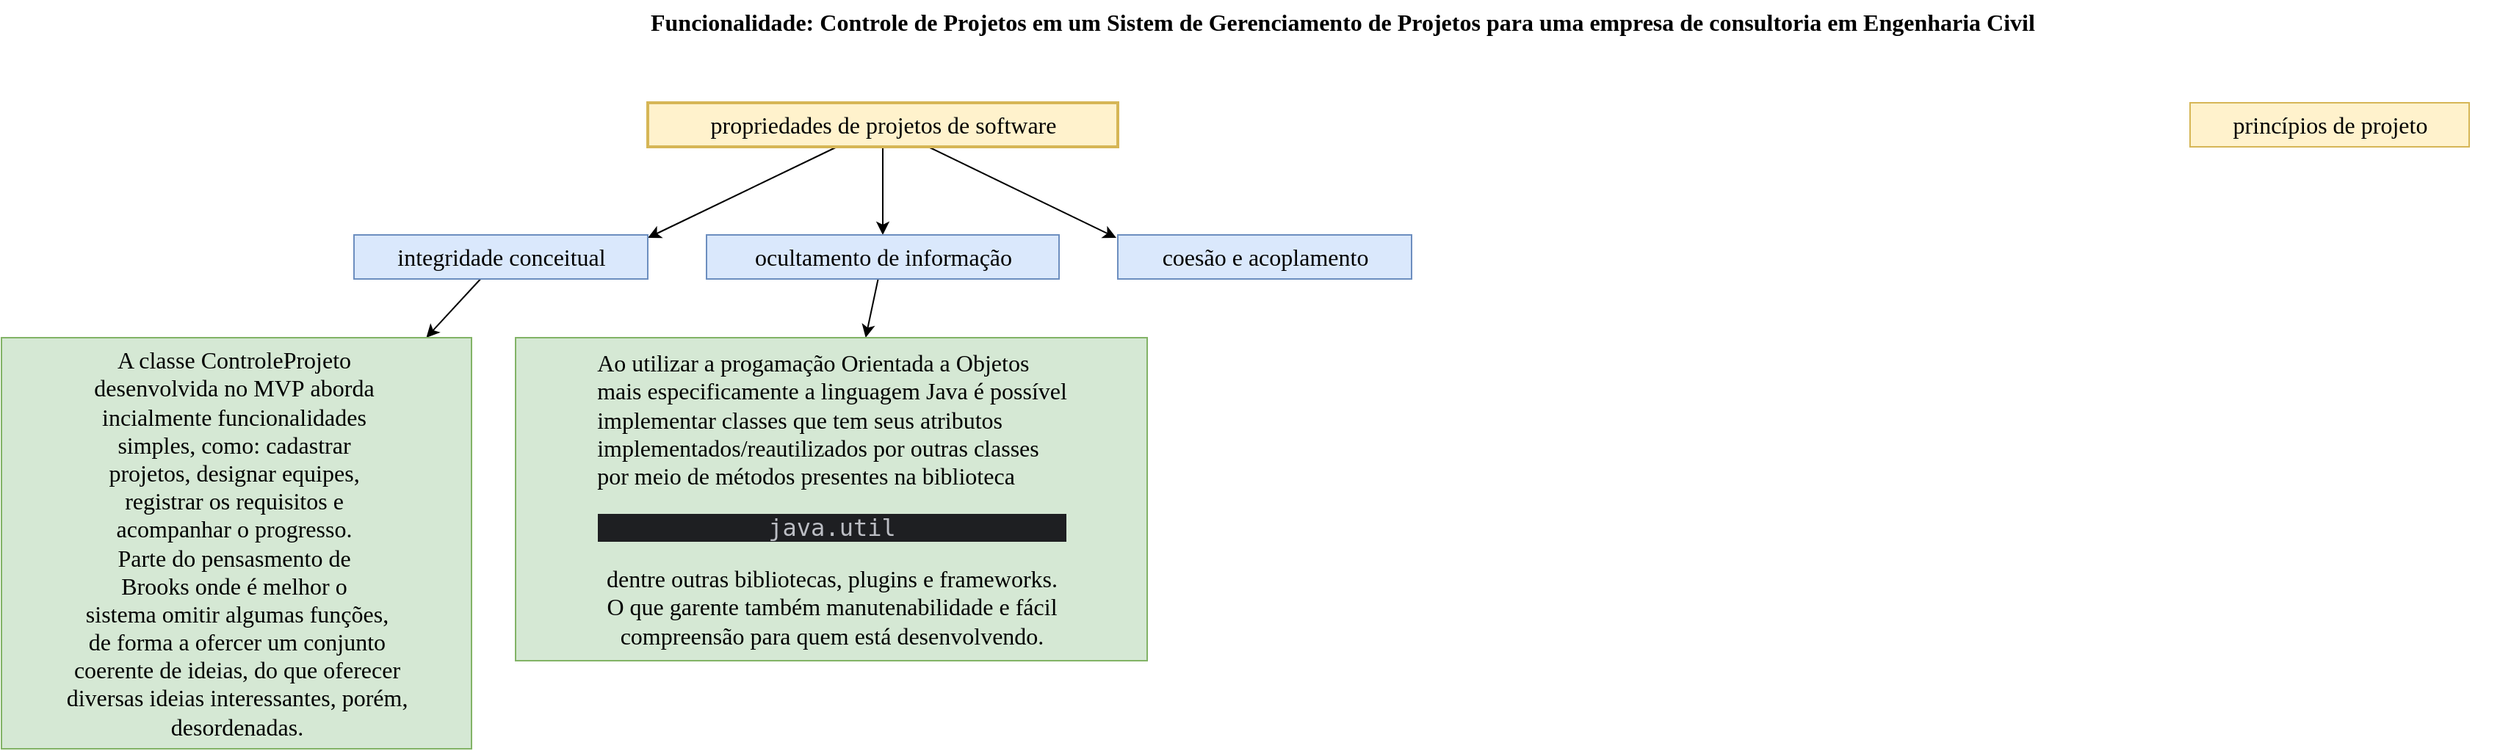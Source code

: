 <mxfile version="20.8.16" type="device"><diagram name="Página-1" id="H5MuItUH7yLT1Mwbo5w6"><mxGraphModel dx="2603" dy="836" grid="1" gridSize="10" guides="1" tooltips="1" connect="1" arrows="1" fold="1" page="1" pageScale="1" pageWidth="1169" pageHeight="827" math="0" shadow="0"><root><mxCell id="0"/><mxCell id="1" parent="0"/><mxCell id="K2s0D_GUaI4HdOoe-uHt-1" value="&lt;b style=&quot;background-color: initial;&quot;&gt;&lt;font style=&quot;font-size: 16px;&quot; face=&quot;Verdana&quot;&gt;Funcionalidade: Controle de Projetos em um Sistem de Gerenciamento de Projetos para uma empresa de consultoria em Engenharia Civil&lt;/font&gt;&lt;/b&gt;" style="text;html=1;align=left;verticalAlign=middle;resizable=0;points=[];autosize=1;strokeColor=none;fillColor=none;" vertex="1" parent="1"><mxGeometry x="80" y="50" width="1260" height="30" as="geometry"/></mxCell><mxCell id="K2s0D_GUaI4HdOoe-uHt-2" value="princípios de projeto" style="text;html=1;align=center;verticalAlign=middle;resizable=0;points=[];autosize=1;strokeColor=#d6b656;fillColor=#fff2cc;fontSize=16;fontFamily=Verdana;" vertex="1" parent="1"><mxGeometry x="1130" y="120" width="190" height="30" as="geometry"/></mxCell><mxCell id="K2s0D_GUaI4HdOoe-uHt-10" value="" style="edgeStyle=none;rounded=0;orthogonalLoop=1;jettySize=auto;html=1;fontFamily=Verdana;fontSize=16;entryX=1;entryY=0.067;entryDx=0;entryDy=0;entryPerimeter=0;" edge="1" parent="1" source="K2s0D_GUaI4HdOoe-uHt-3" target="K2s0D_GUaI4HdOoe-uHt-5"><mxGeometry relative="1" as="geometry"/></mxCell><mxCell id="K2s0D_GUaI4HdOoe-uHt-11" value="" style="edgeStyle=none;rounded=0;orthogonalLoop=1;jettySize=auto;html=1;fontFamily=Verdana;fontSize=16;entryX=-0.005;entryY=0.067;entryDx=0;entryDy=0;entryPerimeter=0;" edge="1" parent="1" source="K2s0D_GUaI4HdOoe-uHt-3" target="K2s0D_GUaI4HdOoe-uHt-7"><mxGeometry relative="1" as="geometry"/></mxCell><mxCell id="K2s0D_GUaI4HdOoe-uHt-12" value="" style="edgeStyle=none;rounded=0;orthogonalLoop=1;jettySize=auto;html=1;fontFamily=Verdana;fontSize=16;" edge="1" parent="1" source="K2s0D_GUaI4HdOoe-uHt-3" target="K2s0D_GUaI4HdOoe-uHt-6"><mxGeometry relative="1" as="geometry"/></mxCell><mxCell id="K2s0D_GUaI4HdOoe-uHt-3" value="propriedades de projetos de software" style="text;html=1;align=center;verticalAlign=middle;resizable=0;points=[];autosize=1;strokeColor=#d6b656;fillColor=#fff2cc;fontSize=16;fontFamily=Verdana;rounded=0;perimeterSpacing=0;strokeWidth=2;" vertex="1" parent="1"><mxGeometry x="80" y="120" width="320" height="30" as="geometry"/></mxCell><mxCell id="K2s0D_GUaI4HdOoe-uHt-16" value="" style="edgeStyle=none;rounded=0;orthogonalLoop=1;jettySize=auto;html=1;fontFamily=Verdana;fontSize=16;" edge="1" parent="1" source="K2s0D_GUaI4HdOoe-uHt-5" target="K2s0D_GUaI4HdOoe-uHt-15"><mxGeometry relative="1" as="geometry"/></mxCell><mxCell id="K2s0D_GUaI4HdOoe-uHt-5" value="integridade conceitual" style="text;html=1;align=center;verticalAlign=middle;resizable=0;points=[];autosize=1;strokeColor=#6c8ebf;fillColor=#dae8fc;fontSize=16;fontFamily=Verdana;" vertex="1" parent="1"><mxGeometry x="-120" y="210" width="200" height="30" as="geometry"/></mxCell><mxCell id="K2s0D_GUaI4HdOoe-uHt-18" value="" style="edgeStyle=none;rounded=0;orthogonalLoop=1;jettySize=auto;html=1;fontFamily=Verdana;fontSize=16;" edge="1" parent="1" source="K2s0D_GUaI4HdOoe-uHt-6" target="K2s0D_GUaI4HdOoe-uHt-17"><mxGeometry relative="1" as="geometry"/></mxCell><mxCell id="K2s0D_GUaI4HdOoe-uHt-6" value="ocultamento de informação" style="text;html=1;align=center;verticalAlign=middle;resizable=0;points=[];autosize=1;strokeColor=#6c8ebf;fillColor=#dae8fc;fontSize=16;fontFamily=Verdana;" vertex="1" parent="1"><mxGeometry x="120" y="210" width="240" height="30" as="geometry"/></mxCell><mxCell id="K2s0D_GUaI4HdOoe-uHt-7" value="coesão e acoplamento" style="text;html=1;align=center;verticalAlign=middle;resizable=0;points=[];autosize=1;strokeColor=#6c8ebf;fillColor=#dae8fc;fontSize=16;fontFamily=Verdana;" vertex="1" parent="1"><mxGeometry x="400" y="210" width="200" height="30" as="geometry"/></mxCell><mxCell id="K2s0D_GUaI4HdOoe-uHt-15" value="&lt;div style=&quot;&quot;&gt;&lt;span style=&quot;background-color: initial;&quot;&gt;A classe ControleProjeto&amp;nbsp;&lt;/span&gt;&lt;/div&gt;&lt;div style=&quot;&quot;&gt;&lt;span style=&quot;background-color: initial;&quot;&gt;desenvolvida&amp;nbsp;&lt;/span&gt;&lt;span style=&quot;background-color: initial;&quot;&gt;no MVP&amp;nbsp;&lt;/span&gt;&lt;span style=&quot;background-color: initial;&quot;&gt;aborda&amp;nbsp;&lt;/span&gt;&lt;/div&gt;&lt;div style=&quot;&quot;&gt;&lt;span style=&quot;background-color: initial;&quot;&gt;incialmente&amp;nbsp;&lt;/span&gt;&lt;span style=&quot;background-color: initial;&quot;&gt;funcionalidades&amp;nbsp;&lt;/span&gt;&lt;/div&gt;&lt;div style=&quot;&quot;&gt;&lt;span style=&quot;background-color: initial;&quot;&gt;simples,&amp;nbsp;&lt;/span&gt;&lt;span style=&quot;background-color: initial;&quot;&gt;como: cadastrar&amp;nbsp;&lt;/span&gt;&lt;/div&gt;&lt;div style=&quot;&quot;&gt;&lt;span style=&quot;background-color: initial;&quot;&gt;projetos,&amp;nbsp;&lt;/span&gt;&lt;span style=&quot;background-color: initial;&quot;&gt;designar equipes,&amp;nbsp;&lt;/span&gt;&lt;/div&gt;&lt;div style=&quot;&quot;&gt;&lt;span style=&quot;background-color: initial;&quot;&gt;registrar&amp;nbsp;&lt;/span&gt;&lt;span style=&quot;background-color: initial;&quot;&gt;os requisitos e&amp;nbsp;&lt;/span&gt;&lt;/div&gt;&lt;div style=&quot;&quot;&gt;&lt;span style=&quot;background-color: initial;&quot;&gt;acompanhar&amp;nbsp;&lt;/span&gt;&lt;span style=&quot;background-color: initial;&quot;&gt;o progresso.&amp;nbsp;&lt;/span&gt;&lt;/div&gt;&lt;div style=&quot;&quot;&gt;&lt;span style=&quot;background-color: initial;&quot;&gt;Parte do pensasmento de&amp;nbsp;&lt;/span&gt;&lt;/div&gt;&lt;div style=&quot;&quot;&gt;&lt;span style=&quot;background-color: initial;&quot;&gt;Brooks onde é melhor o&amp;nbsp;&lt;/span&gt;&lt;/div&gt;&lt;div style=&quot;&quot;&gt;&lt;span style=&quot;background-color: initial;&quot;&gt;sistema omitir algumas funções,&lt;/span&gt;&lt;/div&gt;&lt;div style=&quot;&quot;&gt;&lt;span style=&quot;background-color: initial;&quot;&gt;de forma a ofercer um conjunto&lt;/span&gt;&lt;/div&gt;&lt;div style=&quot;&quot;&gt;&lt;span style=&quot;background-color: initial;&quot;&gt;coerente de ideias, do que oferecer&lt;/span&gt;&lt;/div&gt;&lt;div style=&quot;&quot;&gt;&lt;span style=&quot;background-color: initial;&quot;&gt;diversas ideias interessantes, porém,&lt;/span&gt;&lt;/div&gt;&lt;div style=&quot;&quot;&gt;&lt;span style=&quot;background-color: initial;&quot;&gt;desordenadas.&lt;/span&gt;&lt;/div&gt;" style="text;html=1;align=center;verticalAlign=middle;resizable=0;points=[];autosize=1;strokeColor=#82b366;fillColor=#d5e8d4;fontSize=16;fontFamily=Verdana;" vertex="1" parent="1"><mxGeometry x="-360" y="280" width="320" height="280" as="geometry"/></mxCell><mxCell id="K2s0D_GUaI4HdOoe-uHt-17" value="&lt;div style=&quot;text-align: left;&quot;&gt;&lt;span style=&quot;background-color: initial;&quot;&gt;Ao utilizar a progamação Orientada a Objetos&lt;/span&gt;&lt;/div&gt;&lt;div style=&quot;text-align: left;&quot;&gt;&lt;span style=&quot;background-color: initial;&quot;&gt;mais especificamente a linguagem Java é possível&lt;/span&gt;&lt;/div&gt;&lt;div style=&quot;text-align: left;&quot;&gt;&lt;span style=&quot;background-color: initial;&quot;&gt;implementar classes que tem seus atributos&lt;/span&gt;&lt;/div&gt;&lt;div style=&quot;text-align: left;&quot;&gt;&lt;span style=&quot;background-color: initial;&quot;&gt;implementados/reautilizados por outras classes&lt;/span&gt;&lt;/div&gt;&lt;div style=&quot;text-align: left;&quot;&gt;&lt;span style=&quot;background-color: initial;&quot;&gt;por meio de métodos presentes na biblioteca&amp;nbsp;&lt;/span&gt;&lt;/div&gt;&lt;div style=&quot;background-color:#1e1f22;color:#bcbec4&quot;&gt;&lt;pre style=&quot;font-family:'JetBrains Mono',monospace;font-size:9,8pt;&quot;&gt;java.util&lt;/pre&gt;&lt;/div&gt;dentre outras bibliotecas, plugins e frameworks.&lt;br&gt;O que garente também manutenabilidade e fácil&lt;br&gt;compreensão para quem está desenvolvendo." style="text;html=1;align=center;verticalAlign=middle;resizable=0;points=[];autosize=1;strokeColor=#82b366;fillColor=#d5e8d4;fontSize=16;fontFamily=Verdana;" vertex="1" parent="1"><mxGeometry x="-10" y="280" width="430" height="220" as="geometry"/></mxCell></root></mxGraphModel></diagram></mxfile>